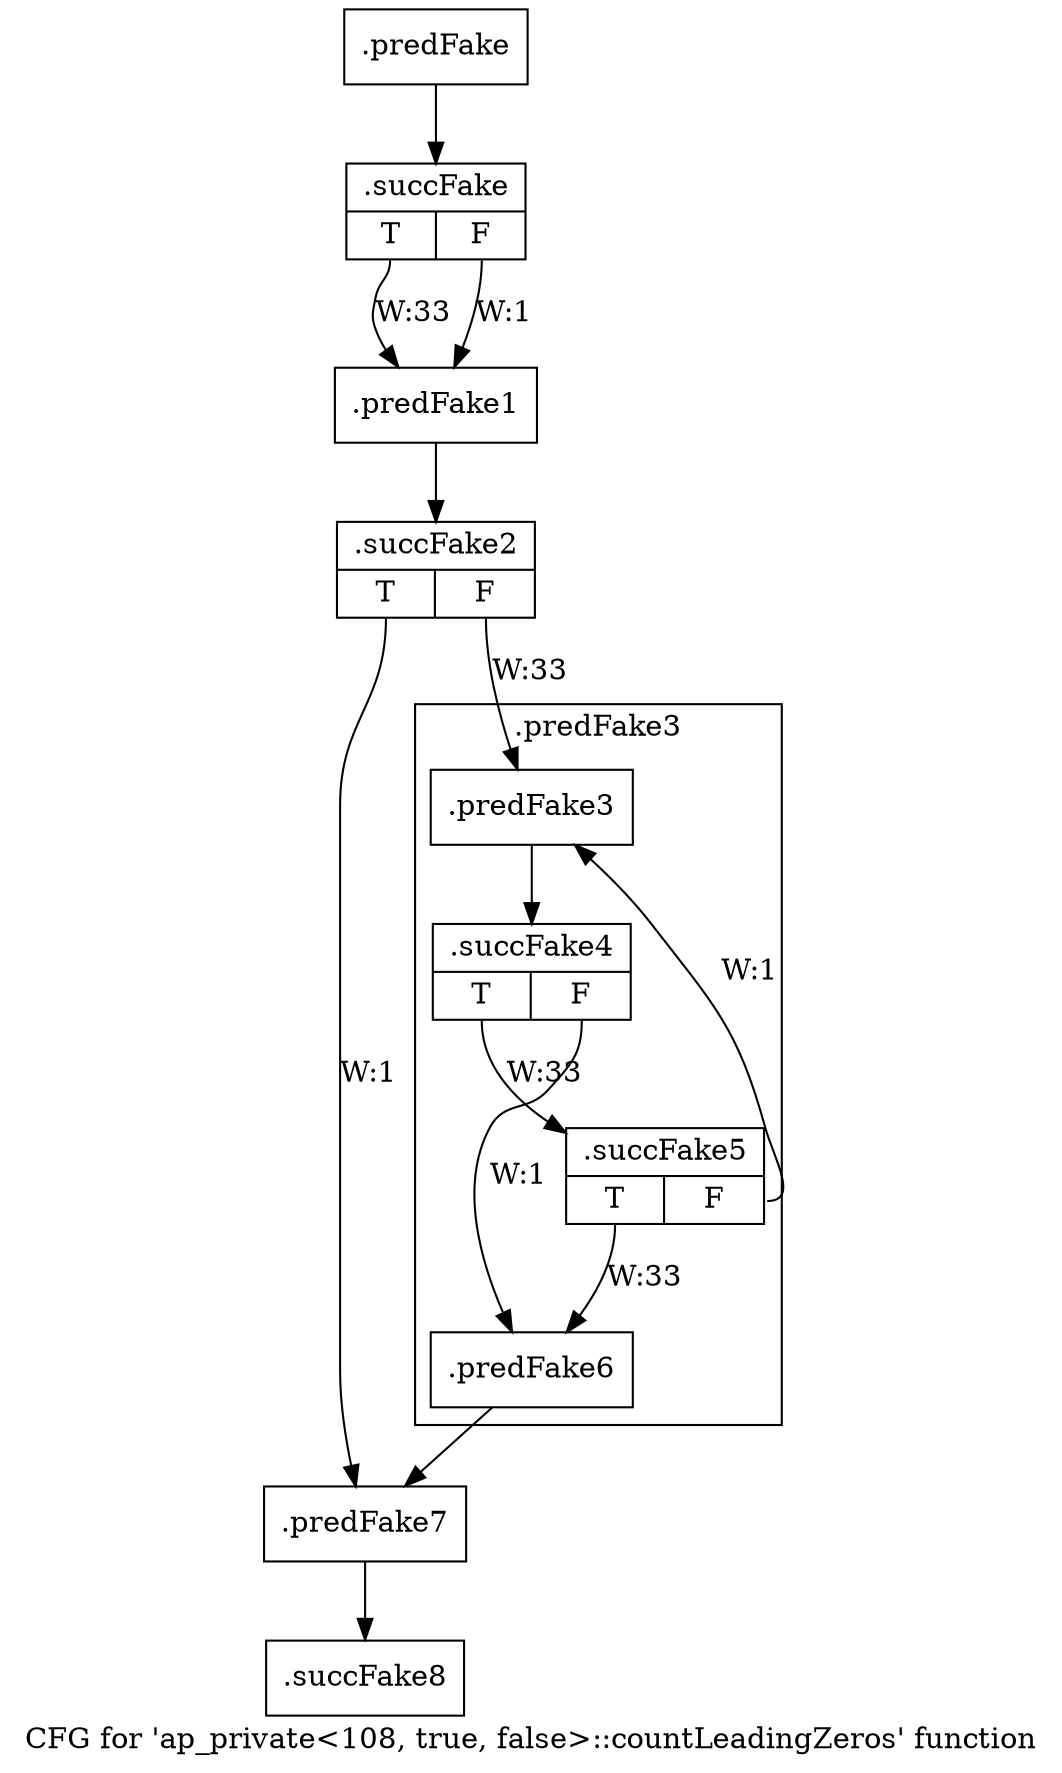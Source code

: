 digraph "CFG for 'ap_private\<108, true, false\>::countLeadingZeros' function" {
	label="CFG for 'ap_private\<108, true, false\>::countLeadingZeros' function";

	Node0x5b8a8f0 [shape=record,filename="",linenumber="",label="{.predFake}"];
	Node0x5b8a8f0 -> Node0x612a8b0[ callList="" memoryops="" filename="/mnt/xilinx/Vitis_HLS/2021.2/include/etc/ap_private.h" execusionnum="32"];
	Node0x612a8b0 [shape=record,filename="/mnt/xilinx/Vitis_HLS/2021.2/include/etc/ap_private.h",linenumber="5608",label="{.succFake|{<s0>T|<s1>F}}"];
	Node0x612a8b0:s0 -> Node0x5b8aa10[label="W:33" callList="" memoryops="" filename="/mnt/xilinx/Vitis_HLS/2021.2/include/etc/ap_private.h" execusionnum="32"];
	Node0x612a8b0:s1 -> Node0x5b8aa10[label="W:1"];
	Node0x5b8aa10 [shape=record,filename="/mnt/xilinx/Vitis_HLS/2021.2/include/etc/ap_private.h",linenumber="5609",label="{.predFake1}"];
	Node0x5b8aa10 -> Node0x612a280[ callList="" memoryops="" filename="/mnt/xilinx/Vitis_HLS/2021.2/include/etc/ap_private.h" execusionnum="32"];
	Node0x612a280 [shape=record,filename="/mnt/xilinx/Vitis_HLS/2021.2/include/etc/ap_private.h",linenumber="5609",label="{.succFake2|{<s0>T|<s1>F}}"];
	Node0x612a280:s0 -> Node0x5b8ace0[label="W:1"];
	Node0x612a280:s1 -> Node0x5b8aab0[label="W:33" callList="" memoryops="" filename="/mnt/xilinx/Vitis_HLS/2021.2/include/etc/ap_private.h" execusionnum="32"];
	Node0x5b8ac90 [shape=record,filename="/mnt/xilinx/Vitis_HLS/2021.2/include/etc/ap_private.h",linenumber="5618",label="{.predFake6}"];
	Node0x5b8ac90 -> Node0x5b8ace0[ callList="" memoryops="" filename="/mnt/xilinx/Vitis_HLS/2021.2/include/etc/ap_private.h" execusionnum="32"];
	Node0x5b8ace0 [shape=record,filename="/mnt/xilinx/Vitis_HLS/2021.2/include/etc/ap_private.h",linenumber="5619",label="{.predFake7}"];
	Node0x5b8ace0 -> Node0x612a840[ callList="" memoryops="" filename="/mnt/xilinx/Vitis_HLS/2021.2/include/etc/ap_private.h" execusionnum="0"];
	Node0x612a840 [shape=record,filename="/mnt/xilinx/Vitis_HLS/2021.2/include/etc/ap_private.h",linenumber="5619",label="{.succFake8}"];
subgraph cluster_0 {
	label=".predFake3";
	tripcount="0";
	invocationtime="33";

	Node0x5b8aab0 [shape=record,filename="/mnt/xilinx/Vitis_HLS/2021.2/include/etc/ap_private.h",linenumber="5610",label="{.predFake3}"];
	Node0x5b8aab0 -> Node0x612a540[ callList="" memoryops="" filename="/mnt/xilinx/Vitis_HLS/2021.2/include/etc/ap_private.h" execusionnum="32"];
	Node0x612a540 [shape=record,filename="/mnt/xilinx/Vitis_HLS/2021.2/include/etc/ap_private.h",linenumber="5610",label="{.succFake4|{<s0>T|<s1>F}}"];
	Node0x612a540:s0 -> Node0x612a590[label="W:33" callList="" memoryops="" filename="/mnt/xilinx/Vitis_HLS/2021.2/include/etc/ap_private.h" execusionnum="32"];
	Node0x612a540:s1 -> Node0x5b8ac90[label="W:1"];
	Node0x612a590 [shape=record,filename="/mnt/xilinx/Vitis_HLS/2021.2/include/etc/ap_private.h",linenumber="5611",label="{.succFake5|{<s0>T|<s1>F}}"];
	Node0x612a590:s0 -> Node0x5b8ac90[label="W:33" callList="" memoryops="" filename="/mnt/xilinx/Vitis_HLS/2021.2/include/etc/ap_private.h" execusionnum="32"];
	Node0x612a590:s1 -> Node0x5b8aab0[label="W:1" callList="" memoryops="" filename="/mnt/xilinx/Vitis_HLS/2021.2/include/etc/ap_private.h" execusionnum="0"];
}
}
